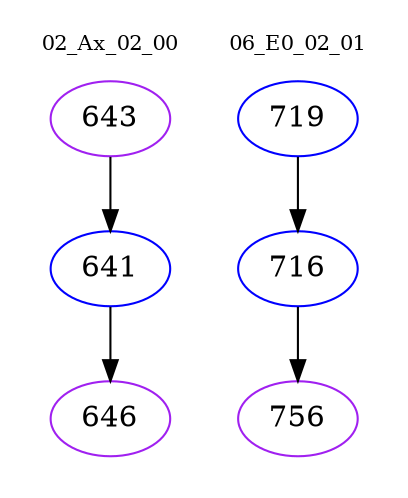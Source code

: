 digraph{
subgraph cluster_0 {
color = white
label = "02_Ax_02_00";
fontsize=10;
T0_643 [label="643", color="purple"]
T0_643 -> T0_641 [color="black"]
T0_641 [label="641", color="blue"]
T0_641 -> T0_646 [color="black"]
T0_646 [label="646", color="purple"]
}
subgraph cluster_1 {
color = white
label = "06_E0_02_01";
fontsize=10;
T1_719 [label="719", color="blue"]
T1_719 -> T1_716 [color="black"]
T1_716 [label="716", color="blue"]
T1_716 -> T1_756 [color="black"]
T1_756 [label="756", color="purple"]
}
}

